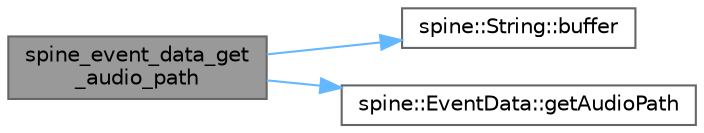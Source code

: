 digraph "spine_event_data_get_audio_path"
{
 // LATEX_PDF_SIZE
  bgcolor="transparent";
  edge [fontname=Helvetica,fontsize=10,labelfontname=Helvetica,labelfontsize=10];
  node [fontname=Helvetica,fontsize=10,shape=box,height=0.2,width=0.4];
  rankdir="LR";
  Node1 [id="Node000001",label="spine_event_data_get\l_audio_path",height=0.2,width=0.4,color="gray40", fillcolor="grey60", style="filled", fontcolor="black",tooltip=" "];
  Node1 -> Node2 [id="edge3_Node000001_Node000002",color="steelblue1",style="solid",tooltip=" "];
  Node2 [id="Node000002",label="spine::String::buffer",height=0.2,width=0.4,color="grey40", fillcolor="white", style="filled",URL="$classspine_1_1_string.html#a7a6a5c45e2a732eb90cedf07434315b0",tooltip=" "];
  Node1 -> Node3 [id="edge4_Node000001_Node000003",color="steelblue1",style="solid",tooltip=" "];
  Node3 [id="Node000003",label="spine::EventData::getAudioPath",height=0.2,width=0.4,color="grey40", fillcolor="white", style="filled",URL="$classspine_1_1_event_data.html#a0352da6937d968fc36f138fb0b6b3147",tooltip=" "];
}
